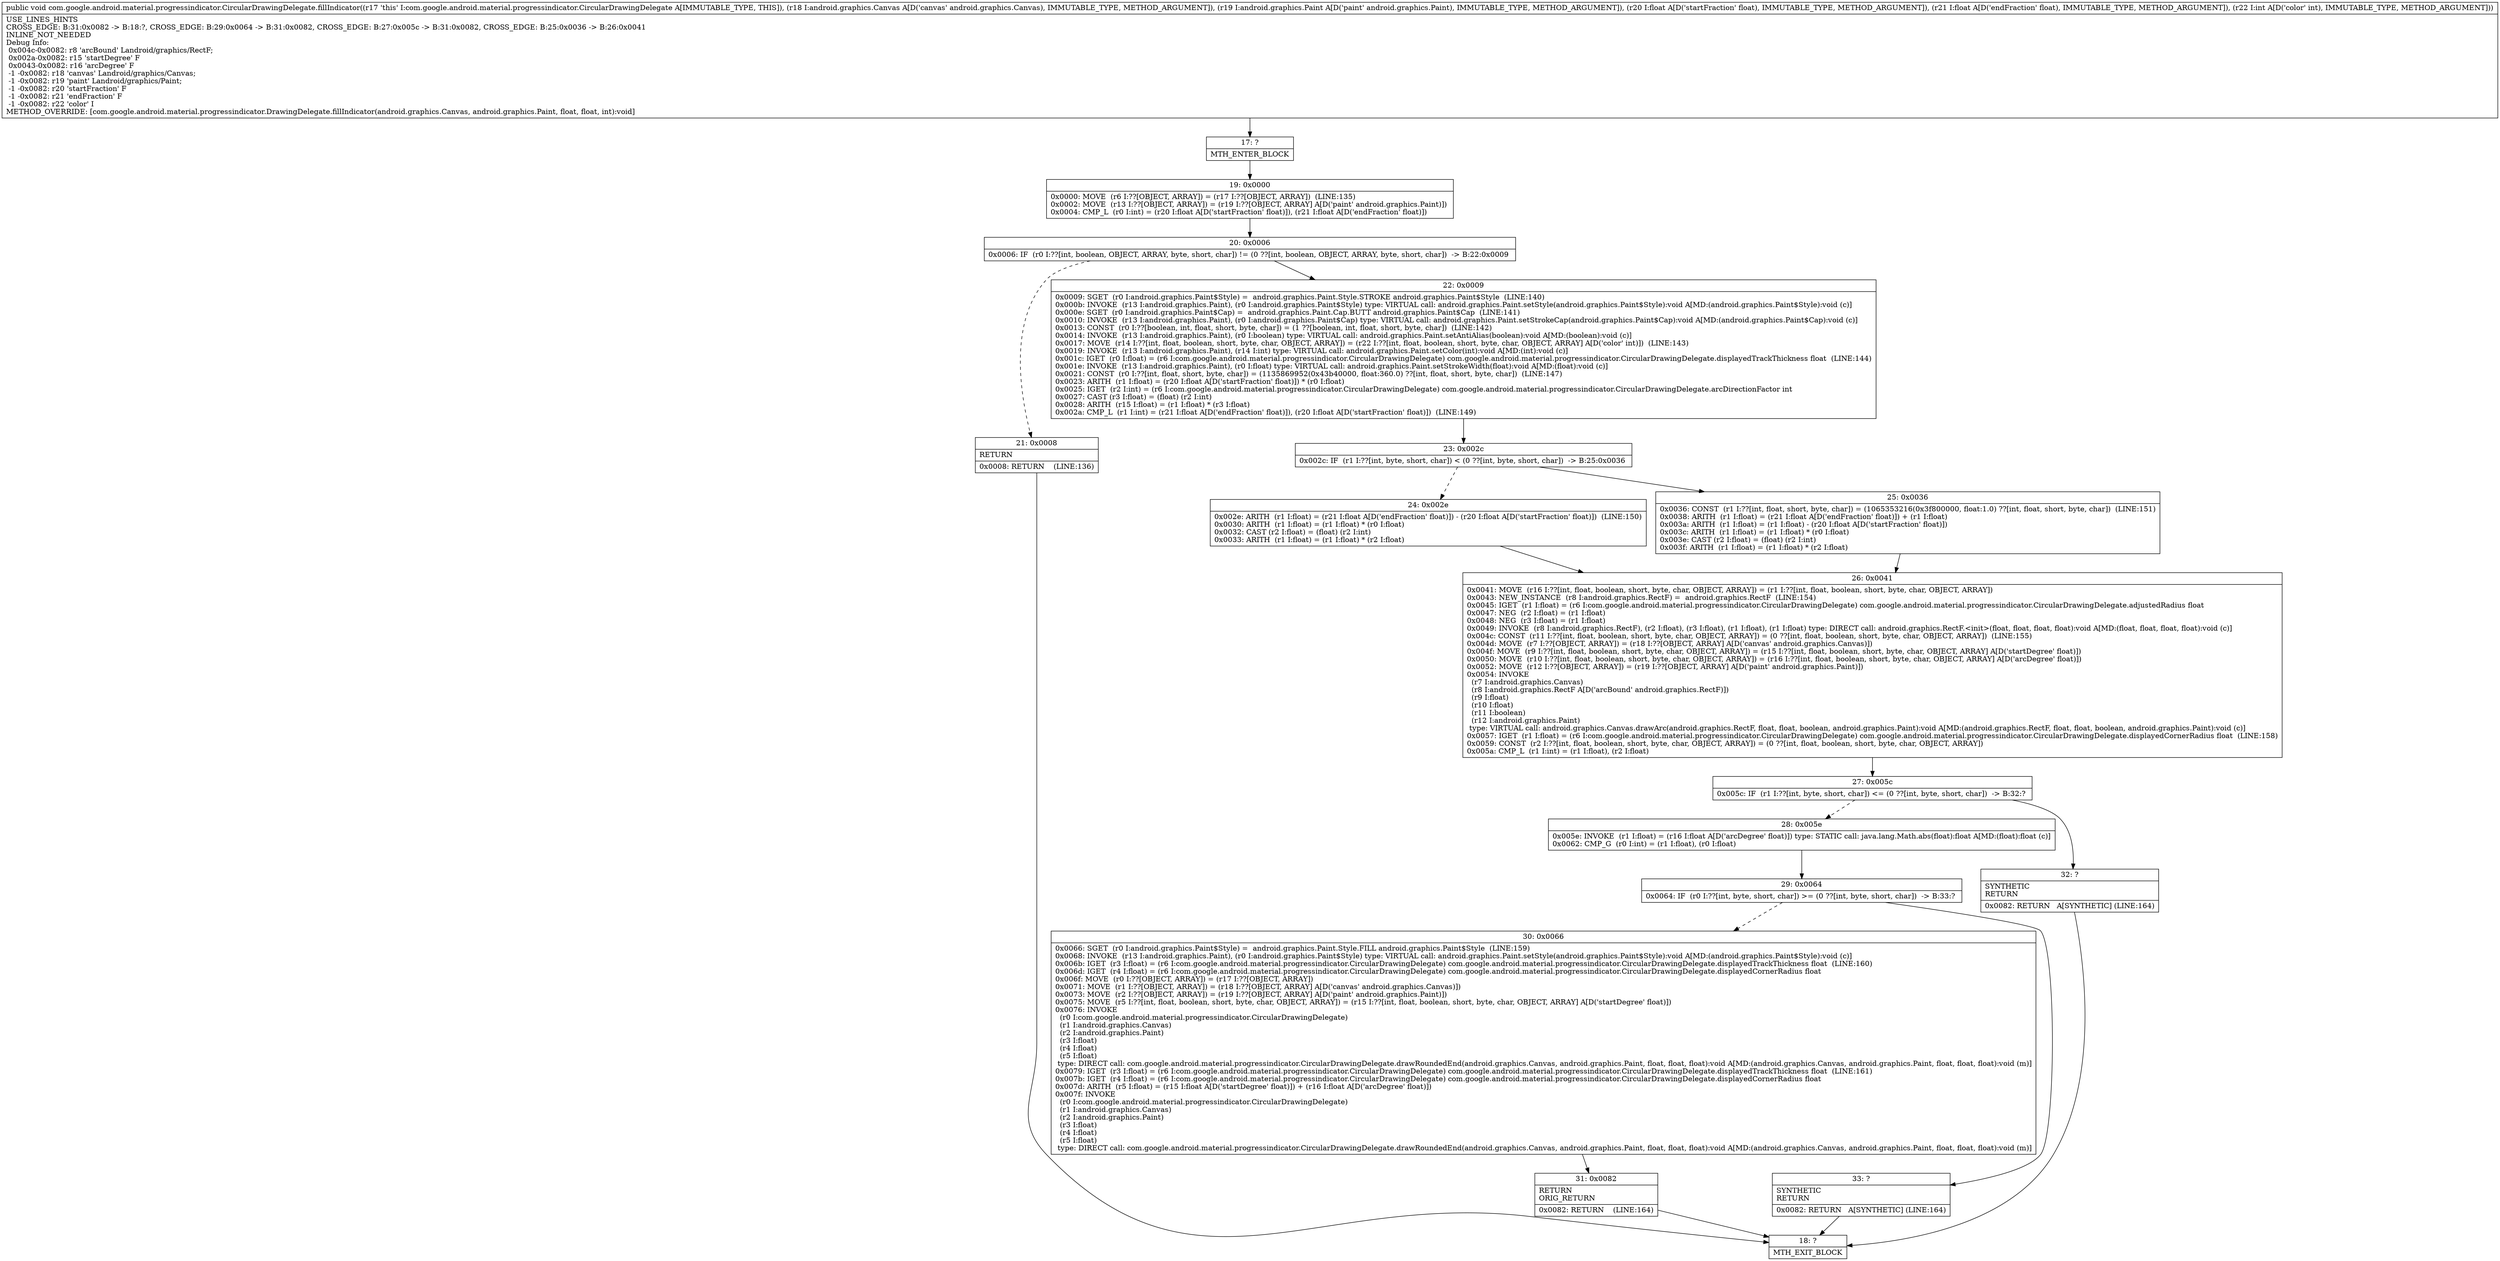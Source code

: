 digraph "CFG forcom.google.android.material.progressindicator.CircularDrawingDelegate.fillIndicator(Landroid\/graphics\/Canvas;Landroid\/graphics\/Paint;FFI)V" {
Node_17 [shape=record,label="{17\:\ ?|MTH_ENTER_BLOCK\l}"];
Node_19 [shape=record,label="{19\:\ 0x0000|0x0000: MOVE  (r6 I:??[OBJECT, ARRAY]) = (r17 I:??[OBJECT, ARRAY])  (LINE:135)\l0x0002: MOVE  (r13 I:??[OBJECT, ARRAY]) = (r19 I:??[OBJECT, ARRAY] A[D('paint' android.graphics.Paint)]) \l0x0004: CMP_L  (r0 I:int) = (r20 I:float A[D('startFraction' float)]), (r21 I:float A[D('endFraction' float)]) \l}"];
Node_20 [shape=record,label="{20\:\ 0x0006|0x0006: IF  (r0 I:??[int, boolean, OBJECT, ARRAY, byte, short, char]) != (0 ??[int, boolean, OBJECT, ARRAY, byte, short, char])  \-\> B:22:0x0009 \l}"];
Node_21 [shape=record,label="{21\:\ 0x0008|RETURN\l|0x0008: RETURN    (LINE:136)\l}"];
Node_18 [shape=record,label="{18\:\ ?|MTH_EXIT_BLOCK\l}"];
Node_22 [shape=record,label="{22\:\ 0x0009|0x0009: SGET  (r0 I:android.graphics.Paint$Style) =  android.graphics.Paint.Style.STROKE android.graphics.Paint$Style  (LINE:140)\l0x000b: INVOKE  (r13 I:android.graphics.Paint), (r0 I:android.graphics.Paint$Style) type: VIRTUAL call: android.graphics.Paint.setStyle(android.graphics.Paint$Style):void A[MD:(android.graphics.Paint$Style):void (c)]\l0x000e: SGET  (r0 I:android.graphics.Paint$Cap) =  android.graphics.Paint.Cap.BUTT android.graphics.Paint$Cap  (LINE:141)\l0x0010: INVOKE  (r13 I:android.graphics.Paint), (r0 I:android.graphics.Paint$Cap) type: VIRTUAL call: android.graphics.Paint.setStrokeCap(android.graphics.Paint$Cap):void A[MD:(android.graphics.Paint$Cap):void (c)]\l0x0013: CONST  (r0 I:??[boolean, int, float, short, byte, char]) = (1 ??[boolean, int, float, short, byte, char])  (LINE:142)\l0x0014: INVOKE  (r13 I:android.graphics.Paint), (r0 I:boolean) type: VIRTUAL call: android.graphics.Paint.setAntiAlias(boolean):void A[MD:(boolean):void (c)]\l0x0017: MOVE  (r14 I:??[int, float, boolean, short, byte, char, OBJECT, ARRAY]) = (r22 I:??[int, float, boolean, short, byte, char, OBJECT, ARRAY] A[D('color' int)])  (LINE:143)\l0x0019: INVOKE  (r13 I:android.graphics.Paint), (r14 I:int) type: VIRTUAL call: android.graphics.Paint.setColor(int):void A[MD:(int):void (c)]\l0x001c: IGET  (r0 I:float) = (r6 I:com.google.android.material.progressindicator.CircularDrawingDelegate) com.google.android.material.progressindicator.CircularDrawingDelegate.displayedTrackThickness float  (LINE:144)\l0x001e: INVOKE  (r13 I:android.graphics.Paint), (r0 I:float) type: VIRTUAL call: android.graphics.Paint.setStrokeWidth(float):void A[MD:(float):void (c)]\l0x0021: CONST  (r0 I:??[int, float, short, byte, char]) = (1135869952(0x43b40000, float:360.0) ??[int, float, short, byte, char])  (LINE:147)\l0x0023: ARITH  (r1 I:float) = (r20 I:float A[D('startFraction' float)]) * (r0 I:float) \l0x0025: IGET  (r2 I:int) = (r6 I:com.google.android.material.progressindicator.CircularDrawingDelegate) com.google.android.material.progressindicator.CircularDrawingDelegate.arcDirectionFactor int \l0x0027: CAST (r3 I:float) = (float) (r2 I:int) \l0x0028: ARITH  (r15 I:float) = (r1 I:float) * (r3 I:float) \l0x002a: CMP_L  (r1 I:int) = (r21 I:float A[D('endFraction' float)]), (r20 I:float A[D('startFraction' float)])  (LINE:149)\l}"];
Node_23 [shape=record,label="{23\:\ 0x002c|0x002c: IF  (r1 I:??[int, byte, short, char]) \< (0 ??[int, byte, short, char])  \-\> B:25:0x0036 \l}"];
Node_24 [shape=record,label="{24\:\ 0x002e|0x002e: ARITH  (r1 I:float) = (r21 I:float A[D('endFraction' float)]) \- (r20 I:float A[D('startFraction' float)])  (LINE:150)\l0x0030: ARITH  (r1 I:float) = (r1 I:float) * (r0 I:float) \l0x0032: CAST (r2 I:float) = (float) (r2 I:int) \l0x0033: ARITH  (r1 I:float) = (r1 I:float) * (r2 I:float) \l}"];
Node_26 [shape=record,label="{26\:\ 0x0041|0x0041: MOVE  (r16 I:??[int, float, boolean, short, byte, char, OBJECT, ARRAY]) = (r1 I:??[int, float, boolean, short, byte, char, OBJECT, ARRAY]) \l0x0043: NEW_INSTANCE  (r8 I:android.graphics.RectF) =  android.graphics.RectF  (LINE:154)\l0x0045: IGET  (r1 I:float) = (r6 I:com.google.android.material.progressindicator.CircularDrawingDelegate) com.google.android.material.progressindicator.CircularDrawingDelegate.adjustedRadius float \l0x0047: NEG  (r2 I:float) = (r1 I:float) \l0x0048: NEG  (r3 I:float) = (r1 I:float) \l0x0049: INVOKE  (r8 I:android.graphics.RectF), (r2 I:float), (r3 I:float), (r1 I:float), (r1 I:float) type: DIRECT call: android.graphics.RectF.\<init\>(float, float, float, float):void A[MD:(float, float, float, float):void (c)]\l0x004c: CONST  (r11 I:??[int, float, boolean, short, byte, char, OBJECT, ARRAY]) = (0 ??[int, float, boolean, short, byte, char, OBJECT, ARRAY])  (LINE:155)\l0x004d: MOVE  (r7 I:??[OBJECT, ARRAY]) = (r18 I:??[OBJECT, ARRAY] A[D('canvas' android.graphics.Canvas)]) \l0x004f: MOVE  (r9 I:??[int, float, boolean, short, byte, char, OBJECT, ARRAY]) = (r15 I:??[int, float, boolean, short, byte, char, OBJECT, ARRAY] A[D('startDegree' float)]) \l0x0050: MOVE  (r10 I:??[int, float, boolean, short, byte, char, OBJECT, ARRAY]) = (r16 I:??[int, float, boolean, short, byte, char, OBJECT, ARRAY] A[D('arcDegree' float)]) \l0x0052: MOVE  (r12 I:??[OBJECT, ARRAY]) = (r19 I:??[OBJECT, ARRAY] A[D('paint' android.graphics.Paint)]) \l0x0054: INVOKE  \l  (r7 I:android.graphics.Canvas)\l  (r8 I:android.graphics.RectF A[D('arcBound' android.graphics.RectF)])\l  (r9 I:float)\l  (r10 I:float)\l  (r11 I:boolean)\l  (r12 I:android.graphics.Paint)\l type: VIRTUAL call: android.graphics.Canvas.drawArc(android.graphics.RectF, float, float, boolean, android.graphics.Paint):void A[MD:(android.graphics.RectF, float, float, boolean, android.graphics.Paint):void (c)]\l0x0057: IGET  (r1 I:float) = (r6 I:com.google.android.material.progressindicator.CircularDrawingDelegate) com.google.android.material.progressindicator.CircularDrawingDelegate.displayedCornerRadius float  (LINE:158)\l0x0059: CONST  (r2 I:??[int, float, boolean, short, byte, char, OBJECT, ARRAY]) = (0 ??[int, float, boolean, short, byte, char, OBJECT, ARRAY]) \l0x005a: CMP_L  (r1 I:int) = (r1 I:float), (r2 I:float) \l}"];
Node_27 [shape=record,label="{27\:\ 0x005c|0x005c: IF  (r1 I:??[int, byte, short, char]) \<= (0 ??[int, byte, short, char])  \-\> B:32:? \l}"];
Node_28 [shape=record,label="{28\:\ 0x005e|0x005e: INVOKE  (r1 I:float) = (r16 I:float A[D('arcDegree' float)]) type: STATIC call: java.lang.Math.abs(float):float A[MD:(float):float (c)]\l0x0062: CMP_G  (r0 I:int) = (r1 I:float), (r0 I:float) \l}"];
Node_29 [shape=record,label="{29\:\ 0x0064|0x0064: IF  (r0 I:??[int, byte, short, char]) \>= (0 ??[int, byte, short, char])  \-\> B:33:? \l}"];
Node_30 [shape=record,label="{30\:\ 0x0066|0x0066: SGET  (r0 I:android.graphics.Paint$Style) =  android.graphics.Paint.Style.FILL android.graphics.Paint$Style  (LINE:159)\l0x0068: INVOKE  (r13 I:android.graphics.Paint), (r0 I:android.graphics.Paint$Style) type: VIRTUAL call: android.graphics.Paint.setStyle(android.graphics.Paint$Style):void A[MD:(android.graphics.Paint$Style):void (c)]\l0x006b: IGET  (r3 I:float) = (r6 I:com.google.android.material.progressindicator.CircularDrawingDelegate) com.google.android.material.progressindicator.CircularDrawingDelegate.displayedTrackThickness float  (LINE:160)\l0x006d: IGET  (r4 I:float) = (r6 I:com.google.android.material.progressindicator.CircularDrawingDelegate) com.google.android.material.progressindicator.CircularDrawingDelegate.displayedCornerRadius float \l0x006f: MOVE  (r0 I:??[OBJECT, ARRAY]) = (r17 I:??[OBJECT, ARRAY]) \l0x0071: MOVE  (r1 I:??[OBJECT, ARRAY]) = (r18 I:??[OBJECT, ARRAY] A[D('canvas' android.graphics.Canvas)]) \l0x0073: MOVE  (r2 I:??[OBJECT, ARRAY]) = (r19 I:??[OBJECT, ARRAY] A[D('paint' android.graphics.Paint)]) \l0x0075: MOVE  (r5 I:??[int, float, boolean, short, byte, char, OBJECT, ARRAY]) = (r15 I:??[int, float, boolean, short, byte, char, OBJECT, ARRAY] A[D('startDegree' float)]) \l0x0076: INVOKE  \l  (r0 I:com.google.android.material.progressindicator.CircularDrawingDelegate)\l  (r1 I:android.graphics.Canvas)\l  (r2 I:android.graphics.Paint)\l  (r3 I:float)\l  (r4 I:float)\l  (r5 I:float)\l type: DIRECT call: com.google.android.material.progressindicator.CircularDrawingDelegate.drawRoundedEnd(android.graphics.Canvas, android.graphics.Paint, float, float, float):void A[MD:(android.graphics.Canvas, android.graphics.Paint, float, float, float):void (m)]\l0x0079: IGET  (r3 I:float) = (r6 I:com.google.android.material.progressindicator.CircularDrawingDelegate) com.google.android.material.progressindicator.CircularDrawingDelegate.displayedTrackThickness float  (LINE:161)\l0x007b: IGET  (r4 I:float) = (r6 I:com.google.android.material.progressindicator.CircularDrawingDelegate) com.google.android.material.progressindicator.CircularDrawingDelegate.displayedCornerRadius float \l0x007d: ARITH  (r5 I:float) = (r15 I:float A[D('startDegree' float)]) + (r16 I:float A[D('arcDegree' float)]) \l0x007f: INVOKE  \l  (r0 I:com.google.android.material.progressindicator.CircularDrawingDelegate)\l  (r1 I:android.graphics.Canvas)\l  (r2 I:android.graphics.Paint)\l  (r3 I:float)\l  (r4 I:float)\l  (r5 I:float)\l type: DIRECT call: com.google.android.material.progressindicator.CircularDrawingDelegate.drawRoundedEnd(android.graphics.Canvas, android.graphics.Paint, float, float, float):void A[MD:(android.graphics.Canvas, android.graphics.Paint, float, float, float):void (m)]\l}"];
Node_31 [shape=record,label="{31\:\ 0x0082|RETURN\lORIG_RETURN\l|0x0082: RETURN    (LINE:164)\l}"];
Node_33 [shape=record,label="{33\:\ ?|SYNTHETIC\lRETURN\l|0x0082: RETURN   A[SYNTHETIC] (LINE:164)\l}"];
Node_32 [shape=record,label="{32\:\ ?|SYNTHETIC\lRETURN\l|0x0082: RETURN   A[SYNTHETIC] (LINE:164)\l}"];
Node_25 [shape=record,label="{25\:\ 0x0036|0x0036: CONST  (r1 I:??[int, float, short, byte, char]) = (1065353216(0x3f800000, float:1.0) ??[int, float, short, byte, char])  (LINE:151)\l0x0038: ARITH  (r1 I:float) = (r21 I:float A[D('endFraction' float)]) + (r1 I:float) \l0x003a: ARITH  (r1 I:float) = (r1 I:float) \- (r20 I:float A[D('startFraction' float)]) \l0x003c: ARITH  (r1 I:float) = (r1 I:float) * (r0 I:float) \l0x003e: CAST (r2 I:float) = (float) (r2 I:int) \l0x003f: ARITH  (r1 I:float) = (r1 I:float) * (r2 I:float) \l}"];
MethodNode[shape=record,label="{public void com.google.android.material.progressindicator.CircularDrawingDelegate.fillIndicator((r17 'this' I:com.google.android.material.progressindicator.CircularDrawingDelegate A[IMMUTABLE_TYPE, THIS]), (r18 I:android.graphics.Canvas A[D('canvas' android.graphics.Canvas), IMMUTABLE_TYPE, METHOD_ARGUMENT]), (r19 I:android.graphics.Paint A[D('paint' android.graphics.Paint), IMMUTABLE_TYPE, METHOD_ARGUMENT]), (r20 I:float A[D('startFraction' float), IMMUTABLE_TYPE, METHOD_ARGUMENT]), (r21 I:float A[D('endFraction' float), IMMUTABLE_TYPE, METHOD_ARGUMENT]), (r22 I:int A[D('color' int), IMMUTABLE_TYPE, METHOD_ARGUMENT]))  | USE_LINES_HINTS\lCROSS_EDGE: B:31:0x0082 \-\> B:18:?, CROSS_EDGE: B:29:0x0064 \-\> B:31:0x0082, CROSS_EDGE: B:27:0x005c \-\> B:31:0x0082, CROSS_EDGE: B:25:0x0036 \-\> B:26:0x0041\lINLINE_NOT_NEEDED\lDebug Info:\l  0x004c\-0x0082: r8 'arcBound' Landroid\/graphics\/RectF;\l  0x002a\-0x0082: r15 'startDegree' F\l  0x0043\-0x0082: r16 'arcDegree' F\l  \-1 \-0x0082: r18 'canvas' Landroid\/graphics\/Canvas;\l  \-1 \-0x0082: r19 'paint' Landroid\/graphics\/Paint;\l  \-1 \-0x0082: r20 'startFraction' F\l  \-1 \-0x0082: r21 'endFraction' F\l  \-1 \-0x0082: r22 'color' I\lMETHOD_OVERRIDE: [com.google.android.material.progressindicator.DrawingDelegate.fillIndicator(android.graphics.Canvas, android.graphics.Paint, float, float, int):void]\l}"];
MethodNode -> Node_17;Node_17 -> Node_19;
Node_19 -> Node_20;
Node_20 -> Node_21[style=dashed];
Node_20 -> Node_22;
Node_21 -> Node_18;
Node_22 -> Node_23;
Node_23 -> Node_24[style=dashed];
Node_23 -> Node_25;
Node_24 -> Node_26;
Node_26 -> Node_27;
Node_27 -> Node_28[style=dashed];
Node_27 -> Node_32;
Node_28 -> Node_29;
Node_29 -> Node_30[style=dashed];
Node_29 -> Node_33;
Node_30 -> Node_31;
Node_31 -> Node_18;
Node_33 -> Node_18;
Node_32 -> Node_18;
Node_25 -> Node_26;
}


